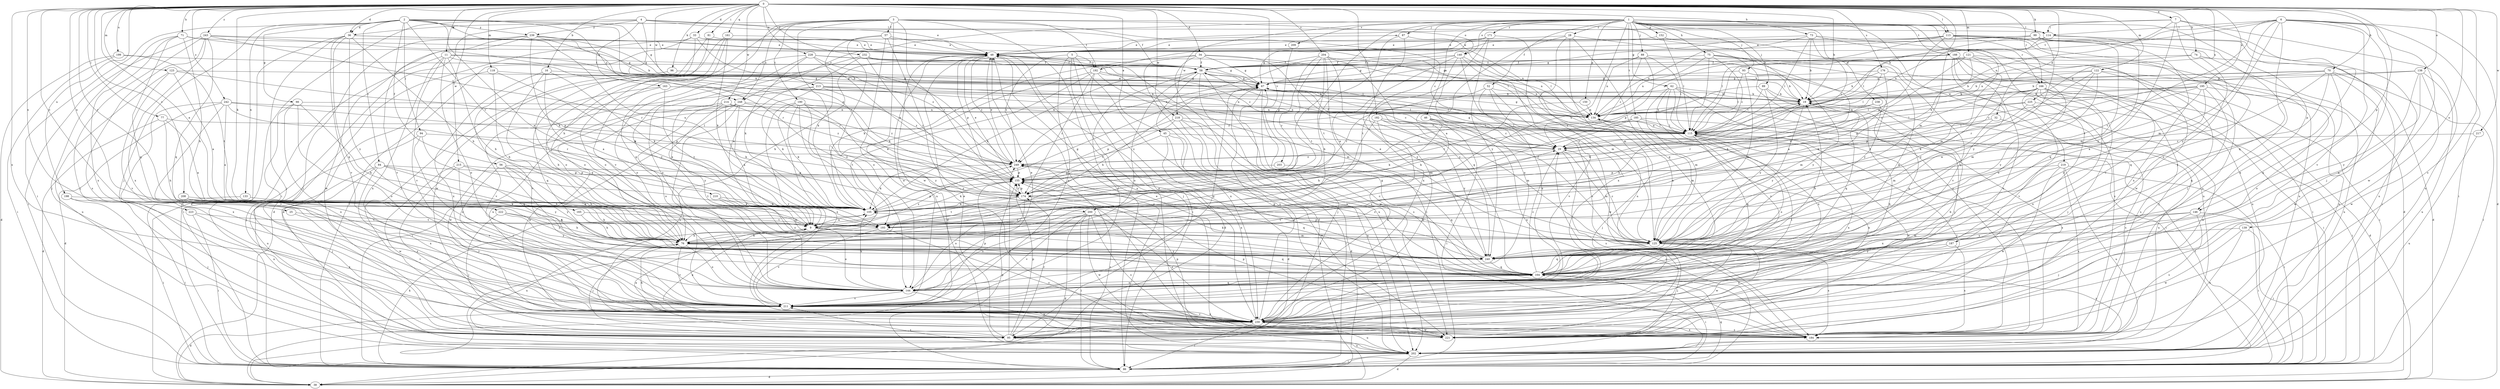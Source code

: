 strict digraph  {
0;
1;
2;
3;
4;
5;
6;
7;
9;
11;
16;
19;
25;
28;
29;
32;
33;
34;
36;
38;
45;
46;
48;
52;
56;
57;
58;
62;
66;
67;
70;
71;
73;
74;
75;
76;
77;
81;
84;
86;
87;
88;
89;
93;
94;
95;
96;
99;
105;
113;
114;
115;
118;
121;
122;
123;
125;
133;
134;
138;
139;
140;
144;
146;
150;
152;
155;
161;
163;
164;
165;
166;
171;
174;
176;
182;
184;
185;
187;
188;
190;
192;
193;
195;
198;
199;
200;
202;
203;
204;
208;
209;
210;
211;
213;
214;
215;
217;
218;
219;
221;
222;
223;
225;
228;
230;
232;
238;
239;
240;
242;
243;
248;
249;
0 -> 7  [label=a];
0 -> 9  [label=a];
0 -> 11  [label=b];
0 -> 16  [label=b];
0 -> 19  [label=b];
0 -> 25  [label=c];
0 -> 32  [label=d];
0 -> 33  [label=d];
0 -> 34  [label=d];
0 -> 36  [label=d];
0 -> 45  [label=e];
0 -> 70  [label=h];
0 -> 71  [label=h];
0 -> 73  [label=h];
0 -> 74  [label=h];
0 -> 77  [label=i];
0 -> 81  [label=i];
0 -> 96  [label=k];
0 -> 99  [label=k];
0 -> 105  [label=k];
0 -> 113  [label=l];
0 -> 118  [label=m];
0 -> 121  [label=m];
0 -> 122  [label=m];
0 -> 123  [label=m];
0 -> 125  [label=m];
0 -> 138  [label=o];
0 -> 139  [label=o];
0 -> 146  [label=p];
0 -> 161  [label=q];
0 -> 165  [label=r];
0 -> 166  [label=r];
0 -> 176  [label=s];
0 -> 182  [label=s];
0 -> 184  [label=s];
0 -> 195  [label=u];
0 -> 198  [label=u];
0 -> 199  [label=u];
0 -> 203  [label=v];
0 -> 204  [label=v];
0 -> 208  [label=v];
0 -> 213  [label=w];
0 -> 214  [label=w];
0 -> 215  [label=w];
0 -> 217  [label=w];
0 -> 218  [label=w];
0 -> 222  [label=x];
0 -> 223  [label=x];
0 -> 225  [label=x];
0 -> 228  [label=x];
0 -> 230  [label=x];
0 -> 232  [label=y];
0 -> 242  [label=z];
0 -> 243  [label=z];
1 -> 28  [label=c];
1 -> 46  [label=e];
1 -> 52  [label=f];
1 -> 62  [label=g];
1 -> 75  [label=h];
1 -> 87  [label=j];
1 -> 88  [label=j];
1 -> 89  [label=j];
1 -> 93  [label=j];
1 -> 113  [label=l];
1 -> 114  [label=l];
1 -> 140  [label=o];
1 -> 146  [label=p];
1 -> 150  [label=p];
1 -> 152  [label=p];
1 -> 166  [label=r];
1 -> 171  [label=r];
1 -> 174  [label=r];
1 -> 185  [label=t];
1 -> 187  [label=t];
1 -> 188  [label=t];
1 -> 200  [label=u];
1 -> 209  [label=v];
1 -> 218  [label=w];
1 -> 219  [label=w];
1 -> 230  [label=x];
1 -> 238  [label=y];
1 -> 248  [label=z];
2 -> 9  [label=a];
2 -> 36  [label=d];
2 -> 56  [label=f];
2 -> 66  [label=g];
2 -> 67  [label=g];
2 -> 84  [label=i];
2 -> 86  [label=i];
2 -> 94  [label=j];
2 -> 95  [label=j];
2 -> 133  [label=n];
2 -> 155  [label=p];
2 -> 200  [label=u];
2 -> 210  [label=v];
2 -> 239  [label=y];
2 -> 248  [label=z];
3 -> 19  [label=b];
3 -> 29  [label=c];
3 -> 36  [label=d];
3 -> 57  [label=f];
3 -> 76  [label=h];
3 -> 140  [label=o];
3 -> 144  [label=o];
3 -> 174  [label=r];
3 -> 190  [label=t];
3 -> 192  [label=t];
3 -> 202  [label=u];
3 -> 211  [label=v];
3 -> 221  [label=w];
3 -> 248  [label=z];
4 -> 38  [label=d];
4 -> 48  [label=e];
4 -> 58  [label=f];
4 -> 86  [label=i];
4 -> 114  [label=l];
4 -> 163  [label=q];
4 -> 174  [label=r];
4 -> 239  [label=y];
5 -> 86  [label=i];
5 -> 95  [label=j];
5 -> 192  [label=t];
5 -> 202  [label=u];
5 -> 211  [label=v];
5 -> 249  [label=z];
6 -> 19  [label=b];
6 -> 38  [label=d];
6 -> 86  [label=i];
6 -> 95  [label=j];
6 -> 114  [label=l];
6 -> 125  [label=m];
6 -> 164  [label=q];
6 -> 192  [label=t];
6 -> 193  [label=t];
6 -> 211  [label=v];
6 -> 221  [label=w];
6 -> 240  [label=y];
7 -> 48  [label=e];
7 -> 114  [label=l];
7 -> 134  [label=n];
7 -> 144  [label=o];
7 -> 202  [label=u];
7 -> 230  [label=x];
7 -> 240  [label=y];
9 -> 76  [label=h];
9 -> 125  [label=m];
9 -> 144  [label=o];
9 -> 202  [label=u];
9 -> 240  [label=y];
11 -> 19  [label=b];
11 -> 58  [label=f];
11 -> 76  [label=h];
11 -> 86  [label=i];
11 -> 144  [label=o];
11 -> 174  [label=r];
11 -> 211  [label=v];
11 -> 230  [label=x];
16 -> 9  [label=a];
16 -> 67  [label=g];
16 -> 105  [label=k];
16 -> 164  [label=q];
16 -> 230  [label=x];
19 -> 134  [label=n];
19 -> 164  [label=q];
19 -> 202  [label=u];
19 -> 240  [label=y];
25 -> 193  [label=t];
25 -> 211  [label=v];
28 -> 9  [label=a];
28 -> 48  [label=e];
28 -> 125  [label=m];
28 -> 164  [label=q];
28 -> 184  [label=s];
28 -> 202  [label=u];
29 -> 58  [label=f];
29 -> 67  [label=g];
29 -> 125  [label=m];
29 -> 184  [label=s];
29 -> 249  [label=z];
32 -> 115  [label=l];
32 -> 125  [label=m];
32 -> 184  [label=s];
33 -> 38  [label=d];
33 -> 48  [label=e];
33 -> 86  [label=i];
33 -> 115  [label=l];
33 -> 144  [label=o];
33 -> 249  [label=z];
34 -> 19  [label=b];
34 -> 38  [label=d];
34 -> 58  [label=f];
34 -> 67  [label=g];
34 -> 105  [label=k];
34 -> 202  [label=u];
34 -> 240  [label=y];
36 -> 19  [label=b];
36 -> 48  [label=e];
36 -> 76  [label=h];
36 -> 86  [label=i];
36 -> 95  [label=j];
36 -> 164  [label=q];
36 -> 211  [label=v];
36 -> 240  [label=y];
45 -> 29  [label=c];
45 -> 38  [label=d];
45 -> 221  [label=w];
45 -> 230  [label=x];
45 -> 249  [label=z];
46 -> 29  [label=c];
46 -> 86  [label=i];
46 -> 105  [label=k];
46 -> 115  [label=l];
46 -> 230  [label=x];
48 -> 38  [label=d];
48 -> 58  [label=f];
48 -> 67  [label=g];
48 -> 76  [label=h];
48 -> 86  [label=i];
48 -> 134  [label=n];
48 -> 155  [label=p];
48 -> 249  [label=z];
52 -> 19  [label=b];
52 -> 144  [label=o];
52 -> 174  [label=r];
52 -> 211  [label=v];
52 -> 221  [label=w];
56 -> 76  [label=h];
56 -> 155  [label=p];
56 -> 164  [label=q];
56 -> 211  [label=v];
56 -> 240  [label=y];
57 -> 48  [label=e];
57 -> 105  [label=k];
57 -> 115  [label=l];
57 -> 144  [label=o];
57 -> 184  [label=s];
57 -> 202  [label=u];
58 -> 67  [label=g];
58 -> 105  [label=k];
58 -> 134  [label=n];
58 -> 144  [label=o];
58 -> 202  [label=u];
58 -> 221  [label=w];
58 -> 230  [label=x];
62 -> 19  [label=b];
62 -> 86  [label=i];
62 -> 115  [label=l];
62 -> 125  [label=m];
62 -> 184  [label=s];
62 -> 211  [label=v];
62 -> 230  [label=x];
62 -> 249  [label=z];
66 -> 76  [label=h];
66 -> 95  [label=j];
66 -> 134  [label=n];
66 -> 144  [label=o];
66 -> 230  [label=x];
67 -> 19  [label=b];
67 -> 76  [label=h];
67 -> 95  [label=j];
67 -> 115  [label=l];
67 -> 184  [label=s];
70 -> 9  [label=a];
70 -> 19  [label=b];
70 -> 67  [label=g];
70 -> 86  [label=i];
70 -> 164  [label=q];
70 -> 174  [label=r];
70 -> 221  [label=w];
70 -> 240  [label=y];
71 -> 48  [label=e];
71 -> 76  [label=h];
71 -> 95  [label=j];
71 -> 134  [label=n];
71 -> 164  [label=q];
71 -> 230  [label=x];
73 -> 19  [label=b];
73 -> 29  [label=c];
73 -> 48  [label=e];
73 -> 115  [label=l];
73 -> 125  [label=m];
73 -> 134  [label=n];
73 -> 211  [label=v];
74 -> 38  [label=d];
74 -> 58  [label=f];
74 -> 134  [label=n];
74 -> 164  [label=q];
75 -> 29  [label=c];
75 -> 58  [label=f];
75 -> 76  [label=h];
75 -> 115  [label=l];
75 -> 134  [label=n];
75 -> 164  [label=q];
75 -> 211  [label=v];
76 -> 19  [label=b];
76 -> 29  [label=c];
76 -> 95  [label=j];
76 -> 144  [label=o];
76 -> 164  [label=q];
76 -> 211  [label=v];
76 -> 240  [label=y];
76 -> 249  [label=z];
77 -> 9  [label=a];
77 -> 38  [label=d];
77 -> 76  [label=h];
77 -> 115  [label=l];
81 -> 48  [label=e];
81 -> 95  [label=j];
81 -> 144  [label=o];
84 -> 76  [label=h];
84 -> 95  [label=j];
84 -> 155  [label=p];
84 -> 202  [label=u];
84 -> 230  [label=x];
84 -> 240  [label=y];
86 -> 29  [label=c];
86 -> 38  [label=d];
86 -> 105  [label=k];
86 -> 115  [label=l];
86 -> 155  [label=p];
86 -> 164  [label=q];
86 -> 249  [label=z];
87 -> 48  [label=e];
87 -> 134  [label=n];
87 -> 193  [label=t];
87 -> 230  [label=x];
88 -> 29  [label=c];
88 -> 58  [label=f];
88 -> 115  [label=l];
88 -> 134  [label=n];
88 -> 155  [label=p];
88 -> 240  [label=y];
89 -> 19  [label=b];
89 -> 95  [label=j];
89 -> 115  [label=l];
89 -> 240  [label=y];
89 -> 249  [label=z];
93 -> 19  [label=b];
93 -> 67  [label=g];
93 -> 115  [label=l];
93 -> 125  [label=m];
93 -> 240  [label=y];
94 -> 29  [label=c];
94 -> 144  [label=o];
94 -> 164  [label=q];
94 -> 202  [label=u];
95 -> 9  [label=a];
95 -> 48  [label=e];
95 -> 155  [label=p];
95 -> 174  [label=r];
95 -> 202  [label=u];
95 -> 249  [label=z];
96 -> 67  [label=g];
96 -> 211  [label=v];
99 -> 48  [label=e];
99 -> 67  [label=g];
99 -> 95  [label=j];
99 -> 115  [label=l];
99 -> 164  [label=q];
99 -> 230  [label=x];
99 -> 240  [label=y];
105 -> 9  [label=a];
105 -> 19  [label=b];
105 -> 67  [label=g];
105 -> 155  [label=p];
113 -> 38  [label=d];
113 -> 48  [label=e];
113 -> 67  [label=g];
113 -> 86  [label=i];
113 -> 115  [label=l];
113 -> 155  [label=p];
113 -> 184  [label=s];
113 -> 202  [label=u];
113 -> 221  [label=w];
114 -> 48  [label=e];
114 -> 125  [label=m];
114 -> 134  [label=n];
114 -> 202  [label=u];
115 -> 29  [label=c];
115 -> 134  [label=n];
115 -> 144  [label=o];
115 -> 164  [label=q];
115 -> 221  [label=w];
115 -> 230  [label=x];
118 -> 67  [label=g];
118 -> 76  [label=h];
118 -> 105  [label=k];
118 -> 202  [label=u];
121 -> 9  [label=a];
121 -> 58  [label=f];
121 -> 67  [label=g];
121 -> 76  [label=h];
121 -> 134  [label=n];
121 -> 144  [label=o];
121 -> 202  [label=u];
121 -> 240  [label=y];
122 -> 19  [label=b];
122 -> 67  [label=g];
122 -> 95  [label=j];
122 -> 125  [label=m];
122 -> 193  [label=t];
122 -> 202  [label=u];
122 -> 240  [label=y];
123 -> 9  [label=a];
123 -> 67  [label=g];
123 -> 155  [label=p];
123 -> 202  [label=u];
123 -> 211  [label=v];
125 -> 29  [label=c];
125 -> 48  [label=e];
125 -> 58  [label=f];
125 -> 95  [label=j];
125 -> 105  [label=k];
125 -> 134  [label=n];
125 -> 164  [label=q];
125 -> 184  [label=s];
125 -> 202  [label=u];
125 -> 221  [label=w];
133 -> 86  [label=i];
133 -> 105  [label=k];
134 -> 67  [label=g];
134 -> 95  [label=j];
134 -> 115  [label=l];
138 -> 19  [label=b];
138 -> 67  [label=g];
138 -> 164  [label=q];
138 -> 202  [label=u];
138 -> 221  [label=w];
138 -> 240  [label=y];
139 -> 86  [label=i];
139 -> 125  [label=m];
139 -> 184  [label=s];
139 -> 221  [label=w];
140 -> 9  [label=a];
140 -> 58  [label=f];
140 -> 67  [label=g];
140 -> 115  [label=l];
140 -> 125  [label=m];
140 -> 144  [label=o];
140 -> 184  [label=s];
144 -> 48  [label=e];
144 -> 105  [label=k];
144 -> 164  [label=q];
144 -> 211  [label=v];
144 -> 221  [label=w];
146 -> 86  [label=i];
146 -> 95  [label=j];
146 -> 184  [label=s];
146 -> 193  [label=t];
146 -> 240  [label=y];
150 -> 134  [label=n];
150 -> 174  [label=r];
152 -> 48  [label=e];
152 -> 115  [label=l];
152 -> 202  [label=u];
155 -> 48  [label=e];
155 -> 105  [label=k];
155 -> 164  [label=q];
155 -> 174  [label=r];
161 -> 48  [label=e];
161 -> 105  [label=k];
161 -> 144  [label=o];
161 -> 164  [label=q];
161 -> 221  [label=w];
163 -> 19  [label=b];
163 -> 76  [label=h];
163 -> 134  [label=n];
163 -> 164  [label=q];
163 -> 193  [label=t];
164 -> 19  [label=b];
164 -> 29  [label=c];
164 -> 67  [label=g];
164 -> 86  [label=i];
164 -> 144  [label=o];
164 -> 249  [label=z];
165 -> 76  [label=h];
165 -> 193  [label=t];
166 -> 19  [label=b];
166 -> 29  [label=c];
166 -> 38  [label=d];
166 -> 86  [label=i];
166 -> 95  [label=j];
166 -> 125  [label=m];
166 -> 155  [label=p];
166 -> 184  [label=s];
166 -> 211  [label=v];
166 -> 230  [label=x];
171 -> 48  [label=e];
171 -> 193  [label=t];
171 -> 230  [label=x];
171 -> 240  [label=y];
171 -> 249  [label=z];
174 -> 105  [label=k];
174 -> 125  [label=m];
174 -> 144  [label=o];
174 -> 155  [label=p];
174 -> 193  [label=t];
176 -> 9  [label=a];
176 -> 19  [label=b];
176 -> 67  [label=g];
176 -> 86  [label=i];
176 -> 115  [label=l];
182 -> 76  [label=h];
182 -> 115  [label=l];
182 -> 125  [label=m];
182 -> 230  [label=x];
182 -> 240  [label=y];
184 -> 155  [label=p];
184 -> 230  [label=x];
185 -> 9  [label=a];
185 -> 105  [label=k];
185 -> 115  [label=l];
185 -> 125  [label=m];
185 -> 184  [label=s];
187 -> 184  [label=s];
187 -> 230  [label=x];
187 -> 240  [label=y];
188 -> 58  [label=f];
188 -> 86  [label=i];
188 -> 115  [label=l];
188 -> 164  [label=q];
188 -> 184  [label=s];
188 -> 202  [label=u];
188 -> 230  [label=x];
190 -> 86  [label=i];
190 -> 105  [label=k];
190 -> 134  [label=n];
190 -> 193  [label=t];
190 -> 211  [label=v];
190 -> 230  [label=x];
190 -> 240  [label=y];
192 -> 9  [label=a];
192 -> 38  [label=d];
192 -> 67  [label=g];
192 -> 105  [label=k];
192 -> 125  [label=m];
192 -> 174  [label=r];
192 -> 184  [label=s];
193 -> 76  [label=h];
193 -> 184  [label=s];
193 -> 211  [label=v];
195 -> 9  [label=a];
195 -> 19  [label=b];
195 -> 29  [label=c];
195 -> 105  [label=k];
195 -> 115  [label=l];
195 -> 144  [label=o];
195 -> 164  [label=q];
195 -> 240  [label=y];
198 -> 86  [label=i];
198 -> 95  [label=j];
198 -> 105  [label=k];
199 -> 38  [label=d];
199 -> 58  [label=f];
199 -> 86  [label=i];
199 -> 193  [label=t];
200 -> 38  [label=d];
200 -> 86  [label=i];
200 -> 144  [label=o];
200 -> 184  [label=s];
200 -> 193  [label=t];
200 -> 211  [label=v];
200 -> 221  [label=w];
200 -> 230  [label=x];
202 -> 38  [label=d];
202 -> 48  [label=e];
202 -> 86  [label=i];
202 -> 211  [label=v];
203 -> 155  [label=p];
203 -> 164  [label=q];
204 -> 58  [label=f];
204 -> 76  [label=h];
204 -> 86  [label=i];
204 -> 115  [label=l];
204 -> 164  [label=q];
204 -> 174  [label=r];
204 -> 193  [label=t];
204 -> 240  [label=y];
208 -> 76  [label=h];
208 -> 105  [label=k];
208 -> 211  [label=v];
208 -> 240  [label=y];
209 -> 155  [label=p];
210 -> 105  [label=k];
210 -> 125  [label=m];
210 -> 240  [label=y];
211 -> 19  [label=b];
211 -> 38  [label=d];
211 -> 48  [label=e];
211 -> 58  [label=f];
211 -> 67  [label=g];
211 -> 115  [label=l];
211 -> 155  [label=p];
211 -> 230  [label=x];
213 -> 9  [label=a];
213 -> 19  [label=b];
213 -> 29  [label=c];
213 -> 105  [label=k];
213 -> 115  [label=l];
213 -> 211  [label=v];
213 -> 249  [label=z];
214 -> 105  [label=k];
214 -> 134  [label=n];
214 -> 144  [label=o];
214 -> 221  [label=w];
214 -> 240  [label=y];
214 -> 249  [label=z];
215 -> 155  [label=p];
215 -> 184  [label=s];
215 -> 193  [label=t];
215 -> 211  [label=v];
215 -> 221  [label=w];
217 -> 29  [label=c];
217 -> 202  [label=u];
218 -> 38  [label=d];
218 -> 86  [label=i];
218 -> 115  [label=l];
218 -> 155  [label=p];
218 -> 174  [label=r];
218 -> 202  [label=u];
219 -> 86  [label=i];
219 -> 155  [label=p];
219 -> 184  [label=s];
219 -> 202  [label=u];
219 -> 221  [label=w];
219 -> 230  [label=x];
221 -> 48  [label=e];
221 -> 115  [label=l];
221 -> 134  [label=n];
221 -> 155  [label=p];
222 -> 76  [label=h];
222 -> 95  [label=j];
222 -> 193  [label=t];
222 -> 240  [label=y];
223 -> 86  [label=i];
223 -> 193  [label=t];
223 -> 230  [label=x];
225 -> 86  [label=i];
225 -> 115  [label=l];
225 -> 134  [label=n];
225 -> 155  [label=p];
225 -> 221  [label=w];
228 -> 29  [label=c];
228 -> 58  [label=f];
228 -> 105  [label=k];
228 -> 144  [label=o];
228 -> 155  [label=p];
228 -> 240  [label=y];
228 -> 249  [label=z];
230 -> 9  [label=a];
230 -> 19  [label=b];
230 -> 48  [label=e];
230 -> 67  [label=g];
230 -> 76  [label=h];
230 -> 86  [label=i];
230 -> 95  [label=j];
230 -> 184  [label=s];
230 -> 202  [label=u];
230 -> 211  [label=v];
230 -> 221  [label=w];
232 -> 9  [label=a];
232 -> 58  [label=f];
232 -> 115  [label=l];
232 -> 144  [label=o];
232 -> 174  [label=r];
238 -> 134  [label=n];
238 -> 164  [label=q];
238 -> 174  [label=r];
239 -> 48  [label=e];
239 -> 58  [label=f];
239 -> 67  [label=g];
239 -> 95  [label=j];
239 -> 105  [label=k];
239 -> 174  [label=r];
239 -> 211  [label=v];
239 -> 221  [label=w];
240 -> 155  [label=p];
240 -> 164  [label=q];
240 -> 249  [label=z];
242 -> 9  [label=a];
242 -> 38  [label=d];
242 -> 134  [label=n];
242 -> 155  [label=p];
242 -> 174  [label=r];
242 -> 211  [label=v];
242 -> 230  [label=x];
243 -> 48  [label=e];
243 -> 67  [label=g];
243 -> 86  [label=i];
243 -> 95  [label=j];
243 -> 164  [label=q];
243 -> 174  [label=r];
243 -> 184  [label=s];
243 -> 230  [label=x];
248 -> 9  [label=a];
248 -> 86  [label=i];
248 -> 134  [label=n];
248 -> 184  [label=s];
248 -> 221  [label=w];
248 -> 230  [label=x];
248 -> 249  [label=z];
249 -> 48  [label=e];
249 -> 105  [label=k];
249 -> 155  [label=p];
}
